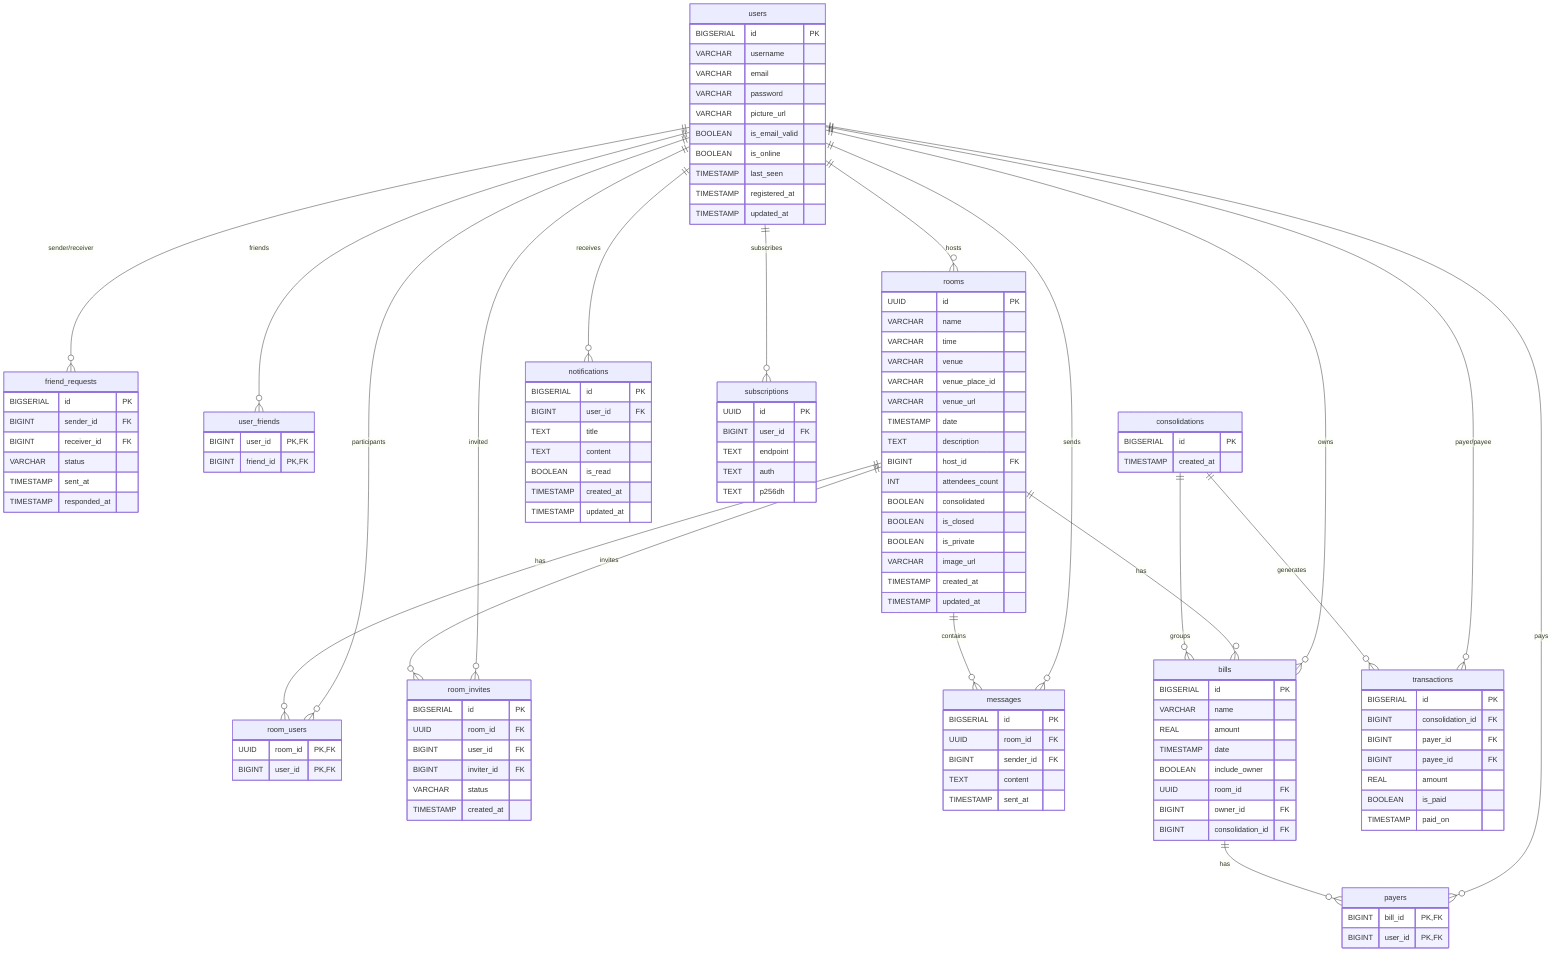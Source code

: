 erDiagram

    users {
        BIGSERIAL id PK
        VARCHAR username
        VARCHAR email
        VARCHAR password
        VARCHAR picture_url
        BOOLEAN is_email_valid
        BOOLEAN is_online
        TIMESTAMP last_seen
        TIMESTAMP registered_at
        TIMESTAMP updated_at
    }

    friend_requests {
        BIGSERIAL id PK
        BIGINT sender_id FK
        BIGINT receiver_id FK
        VARCHAR status
        TIMESTAMP sent_at
        TIMESTAMP responded_at
    }

    user_friends {
        BIGINT user_id PK, FK
        BIGINT friend_id PK, FK
    }

    rooms {
        UUID id PK
        VARCHAR name
        VARCHAR time
        VARCHAR venue
        VARCHAR venue_place_id
        VARCHAR venue_url
        TIMESTAMP date
        TEXT description
        BIGINT host_id FK
        INT attendees_count
        BOOLEAN consolidated
        BOOLEAN is_closed
        BOOLEAN is_private
        VARCHAR image_url
        TIMESTAMP created_at
        TIMESTAMP updated_at
    }

    room_users {
        UUID room_id PK, FK
        BIGINT user_id PK, FK
    }

    room_invites {
        BIGSERIAL id PK
        UUID room_id FK
        BIGINT user_id FK
        BIGINT inviter_id FK
        VARCHAR status
        TIMESTAMP created_at
    }

    messages {
        BIGSERIAL id PK
        UUID room_id FK
        BIGINT sender_id FK
        TEXT content
        TIMESTAMP sent_at
    }

    consolidations {
        BIGSERIAL id PK
        TIMESTAMP created_at
    }

    bills {
        BIGSERIAL id PK
        VARCHAR name
        REAL amount
        TIMESTAMP date
        BOOLEAN include_owner
        UUID room_id FK
        BIGINT owner_id FK
        BIGINT consolidation_id FK
    }

    payers {
        BIGINT bill_id PK, FK
        BIGINT user_id PK, FK
    }

    transactions {
        BIGSERIAL id PK
        BIGINT consolidation_id FK
        BIGINT payer_id FK
        BIGINT payee_id FK
        REAL amount
        BOOLEAN is_paid
        TIMESTAMP paid_on
    }

    notifications {
        BIGSERIAL id PK
        BIGINT user_id FK
        TEXT title
        TEXT content
        BOOLEAN is_read
        TIMESTAMP created_at
        TIMESTAMP updated_at
    }

    subscriptions {
        UUID id PK
        BIGINT user_id FK
        TEXT endpoint
        TEXT auth
        TEXT p256dh
    }

    %% Relationships
    users ||--o{ friend_requests : "sender/receiver"
    users ||--o{ user_friends : "friends"
    users ||--o{ rooms : "hosts"
    users ||--o{ room_users : "participants"
    users ||--o{ room_invites : "invited"
    users ||--o{ messages : "sends"
    users ||--o{ bills : "owns"
    users ||--o{ payers : "pays"
    users ||--o{ transactions : "payer/payee"
    users ||--o{ notifications : "receives"
    users ||--o{ subscriptions : "subscribes"

    rooms ||--o{ room_users : "has"
    rooms ||--o{ room_invites : "invites"
    rooms ||--o{ messages : "contains"
    rooms ||--o{ bills : "has"

    consolidations ||--o{ bills : "groups"
    consolidations ||--o{ transactions : "generates"

    bills ||--o{ payers : "has"
